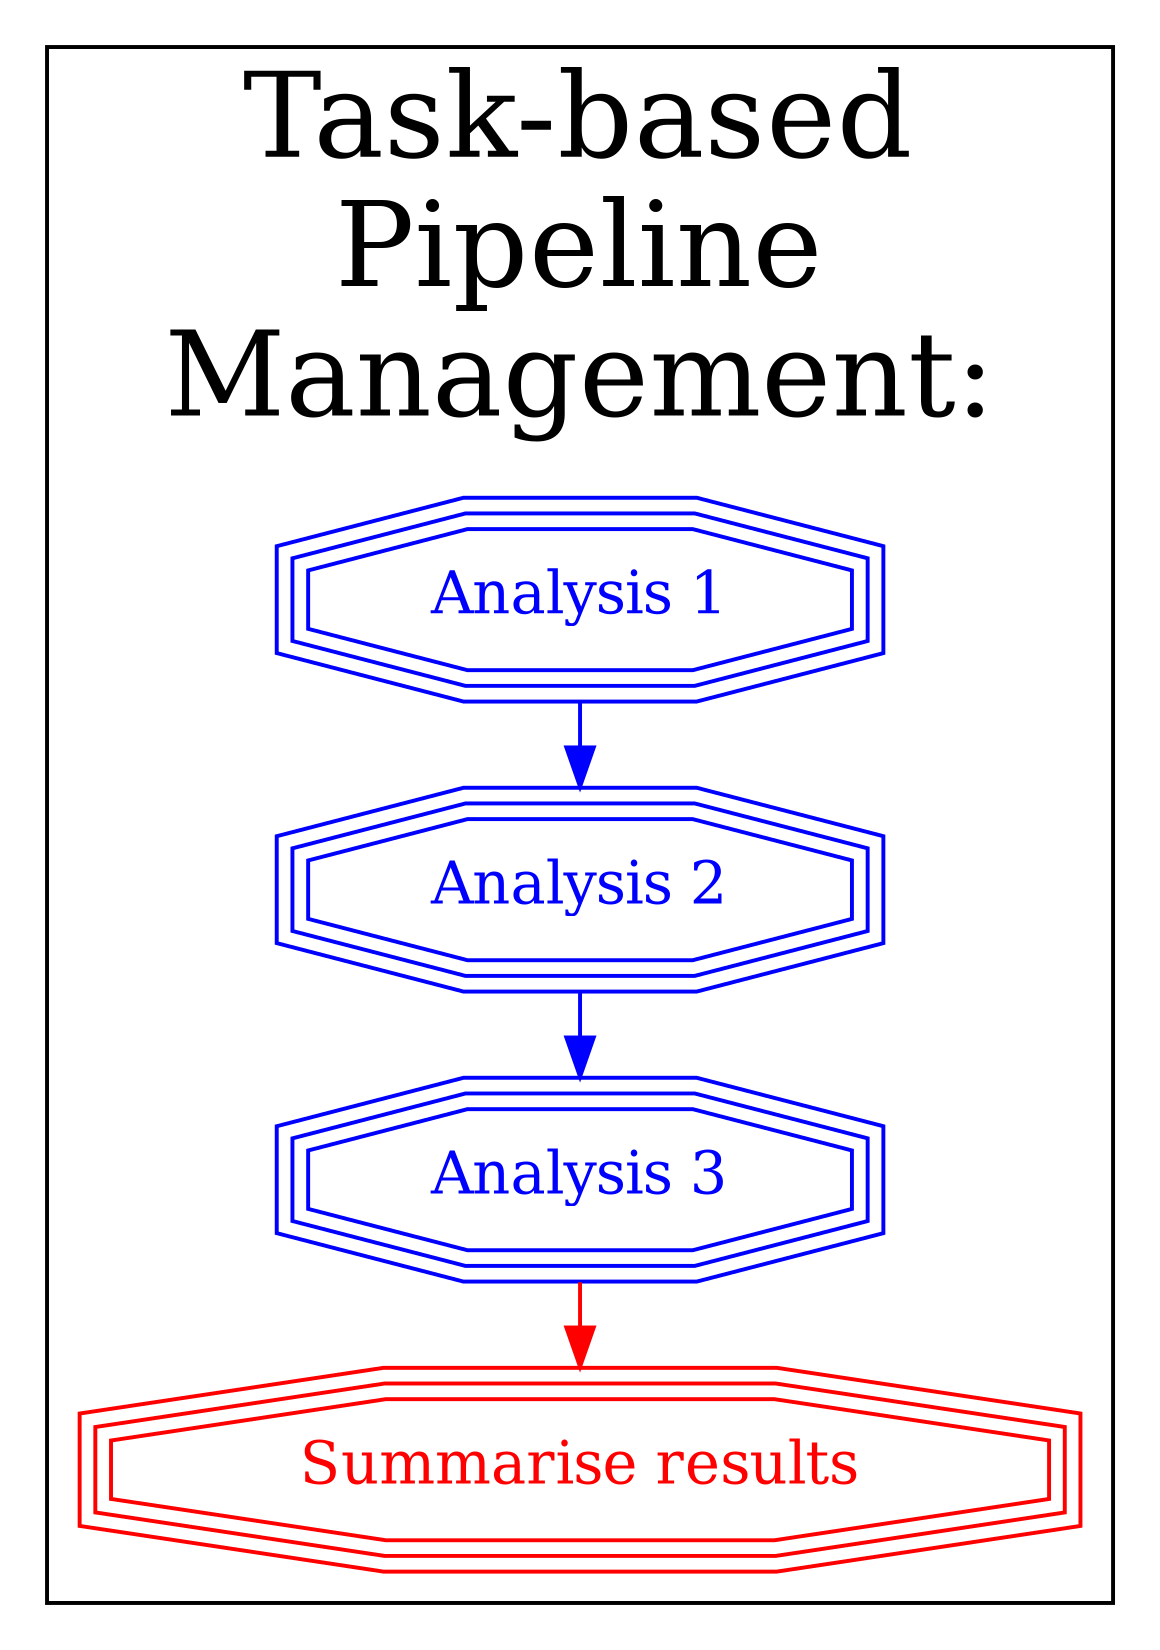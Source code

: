 digraph tree
{
size="8,11!";
splines=true;
fontsize=40;
ranksep = 0.3;
#rankdir="LR";
subgraph clusterkey
{
fontsize=30;
label = "Task-based\nPipeline\nManagement:";
node[fontsize=40];
k1[color=red, fontcolor=red, shape=tripleoctagon, fontsize=15, label="Summarise results"];
k2[color=blue, fontcolor=blue, shape=tripleoctagon, fontsize=15, label="Analysis 3"];
k3[color=blue, fontcolor=blue, shape=tripleoctagon, fontsize=15, label="Analysis 2"];
k4[color=blue, fontcolor=blue, shape=tripleoctagon, fontsize=15, label="Analysis 1"];
k2->k1[color=red];k4->k3->k2[color=blue];
}
}
